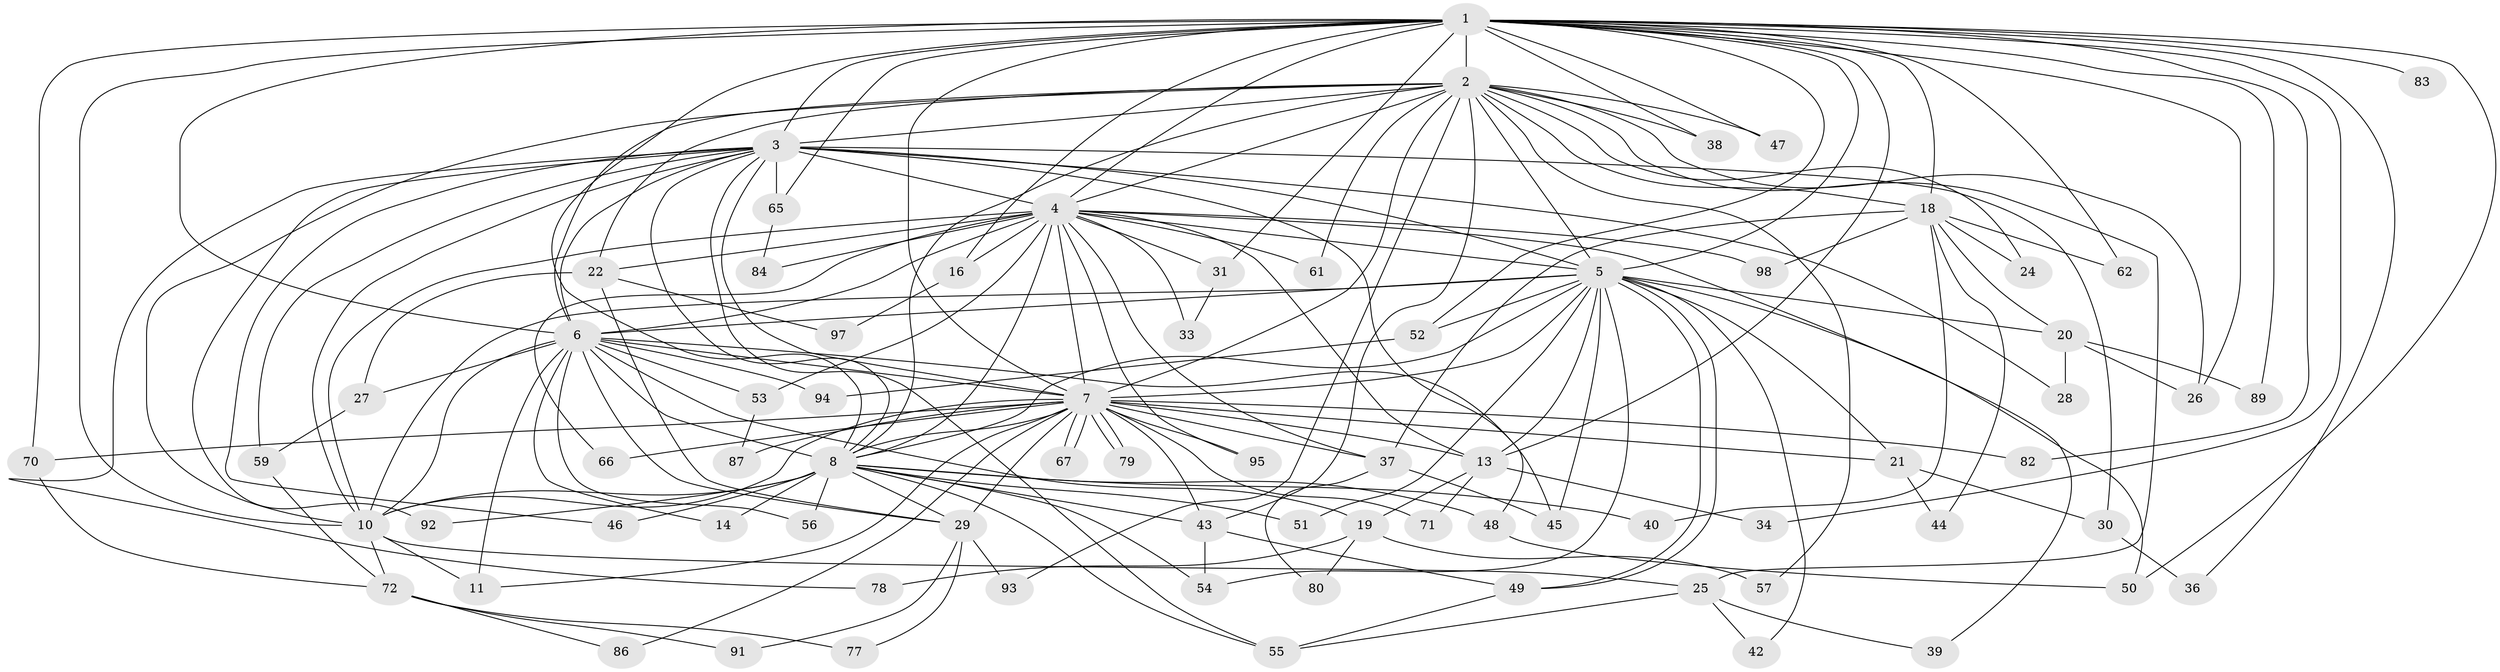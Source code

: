 // original degree distribution, {15: 0.01, 22: 0.01, 17: 0.01, 20: 0.01, 21: 0.02, 19: 0.01, 26: 0.01, 24: 0.01, 12: 0.01, 3: 0.23, 4: 0.03, 7: 0.02, 2: 0.53, 5: 0.06, 10: 0.01, 6: 0.02}
// Generated by graph-tools (version 1.1) at 2025/11/02/21/25 10:11:07]
// undirected, 75 vertices, 182 edges
graph export_dot {
graph [start="1"]
  node [color=gray90,style=filled];
  1 [super="+9"];
  2 [super="+15"];
  3 [super="+12"];
  4 [super="+17"];
  5 [super="+41"];
  6 [super="+96"];
  7 [super="+64"];
  8 [super="+23"];
  10;
  11 [super="+99"];
  13 [super="+88"];
  14;
  16;
  18 [super="+32"];
  19;
  20 [super="+35"];
  21;
  22 [super="+100"];
  24;
  25 [super="+90"];
  26 [super="+74"];
  27;
  28;
  29 [super="+85"];
  30 [super="+75"];
  31;
  33;
  34;
  36;
  37 [super="+81"];
  38;
  39;
  40;
  42;
  43 [super="+69"];
  44;
  45 [super="+58"];
  46;
  47;
  48;
  49 [super="+63"];
  50 [super="+60"];
  51;
  52;
  53;
  54 [super="+76"];
  55 [super="+68"];
  56;
  57;
  59;
  61;
  62;
  65;
  66;
  67;
  70;
  71;
  72 [super="+73"];
  77;
  78;
  79;
  80;
  82;
  83;
  84;
  86;
  87;
  89;
  91;
  92;
  93;
  94;
  95;
  97;
  98;
  1 -- 2 [weight=3];
  1 -- 3 [weight=2];
  1 -- 4 [weight=2];
  1 -- 5 [weight=2];
  1 -- 6 [weight=3];
  1 -- 7 [weight=2];
  1 -- 8 [weight=2];
  1 -- 10 [weight=2];
  1 -- 13;
  1 -- 31;
  1 -- 36;
  1 -- 52;
  1 -- 83 [weight=2];
  1 -- 65;
  1 -- 70;
  1 -- 16;
  1 -- 18 [weight=2];
  1 -- 82;
  1 -- 89;
  1 -- 34;
  1 -- 38;
  1 -- 47;
  1 -- 50;
  1 -- 62;
  1 -- 26;
  2 -- 3;
  2 -- 4;
  2 -- 5 [weight=2];
  2 -- 6;
  2 -- 7;
  2 -- 8;
  2 -- 10;
  2 -- 18;
  2 -- 22;
  2 -- 24;
  2 -- 25;
  2 -- 26;
  2 -- 38;
  2 -- 47;
  2 -- 57;
  2 -- 61;
  2 -- 93;
  2 -- 43;
  3 -- 4;
  3 -- 5 [weight=2];
  3 -- 6;
  3 -- 7;
  3 -- 8;
  3 -- 10;
  3 -- 28;
  3 -- 30;
  3 -- 45;
  3 -- 46;
  3 -- 55;
  3 -- 59;
  3 -- 78;
  3 -- 65;
  3 -- 92;
  4 -- 5;
  4 -- 6;
  4 -- 7;
  4 -- 8 [weight=2];
  4 -- 10;
  4 -- 16;
  4 -- 22;
  4 -- 31;
  4 -- 33;
  4 -- 37;
  4 -- 39;
  4 -- 53;
  4 -- 66;
  4 -- 84;
  4 -- 98;
  4 -- 61;
  4 -- 13;
  4 -- 95;
  5 -- 6;
  5 -- 7;
  5 -- 8;
  5 -- 10;
  5 -- 13;
  5 -- 20;
  5 -- 21;
  5 -- 42;
  5 -- 49;
  5 -- 49;
  5 -- 50;
  5 -- 52;
  5 -- 54;
  5 -- 51;
  5 -- 45;
  6 -- 7;
  6 -- 8;
  6 -- 10;
  6 -- 11;
  6 -- 14;
  6 -- 19;
  6 -- 27;
  6 -- 29;
  6 -- 48;
  6 -- 53;
  6 -- 56;
  6 -- 94;
  7 -- 8;
  7 -- 10;
  7 -- 11;
  7 -- 21;
  7 -- 29;
  7 -- 43;
  7 -- 66;
  7 -- 67;
  7 -- 67;
  7 -- 70;
  7 -- 71;
  7 -- 79;
  7 -- 79;
  7 -- 82;
  7 -- 86;
  7 -- 87;
  7 -- 95;
  7 -- 37;
  7 -- 13;
  8 -- 10;
  8 -- 14;
  8 -- 40;
  8 -- 43;
  8 -- 46;
  8 -- 48;
  8 -- 51;
  8 -- 55;
  8 -- 56;
  8 -- 92;
  8 -- 29;
  8 -- 54;
  10 -- 25;
  10 -- 72;
  10 -- 11;
  13 -- 19;
  13 -- 34;
  13 -- 71;
  16 -- 97;
  18 -- 20;
  18 -- 24;
  18 -- 37 [weight=2];
  18 -- 40;
  18 -- 44;
  18 -- 98;
  18 -- 62;
  19 -- 57;
  19 -- 78;
  19 -- 80;
  20 -- 26;
  20 -- 28 [weight=2];
  20 -- 89;
  21 -- 30;
  21 -- 44;
  22 -- 27;
  22 -- 97;
  22 -- 29;
  25 -- 39;
  25 -- 42;
  25 -- 55;
  27 -- 59;
  29 -- 77;
  29 -- 91;
  29 -- 93;
  30 -- 36 [weight=2];
  31 -- 33;
  37 -- 45;
  37 -- 80;
  43 -- 54;
  43 -- 49;
  48 -- 50;
  49 -- 55;
  52 -- 94;
  53 -- 87;
  59 -- 72;
  65 -- 84;
  70 -- 72;
  72 -- 86;
  72 -- 91;
  72 -- 77;
}
